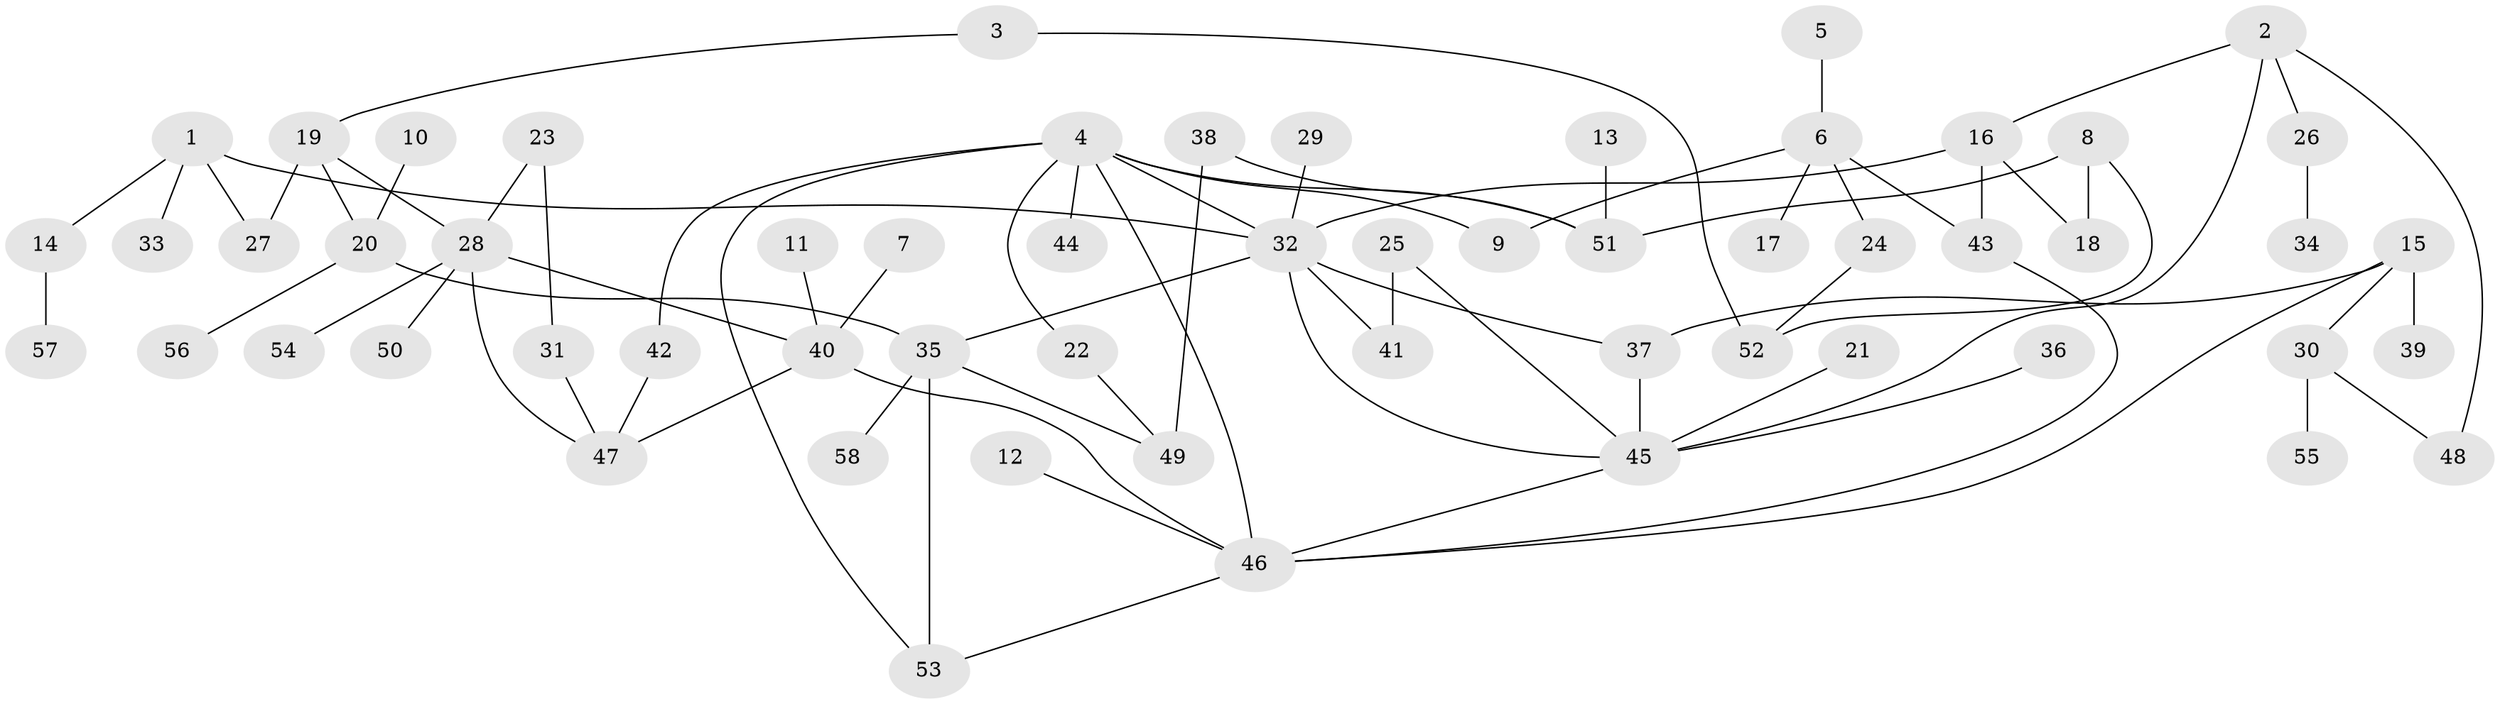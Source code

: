 // original degree distribution, {7: 0.02608695652173913, 5: 0.05217391304347826, 4: 0.06086956521739131, 6: 0.017391304347826087, 2: 0.2956521739130435, 3: 0.20869565217391303, 1: 0.3391304347826087}
// Generated by graph-tools (version 1.1) at 2025/49/03/09/25 03:49:25]
// undirected, 58 vertices, 77 edges
graph export_dot {
graph [start="1"]
  node [color=gray90,style=filled];
  1;
  2;
  3;
  4;
  5;
  6;
  7;
  8;
  9;
  10;
  11;
  12;
  13;
  14;
  15;
  16;
  17;
  18;
  19;
  20;
  21;
  22;
  23;
  24;
  25;
  26;
  27;
  28;
  29;
  30;
  31;
  32;
  33;
  34;
  35;
  36;
  37;
  38;
  39;
  40;
  41;
  42;
  43;
  44;
  45;
  46;
  47;
  48;
  49;
  50;
  51;
  52;
  53;
  54;
  55;
  56;
  57;
  58;
  1 -- 14 [weight=1.0];
  1 -- 27 [weight=1.0];
  1 -- 32 [weight=1.0];
  1 -- 33 [weight=1.0];
  2 -- 16 [weight=1.0];
  2 -- 26 [weight=1.0];
  2 -- 45 [weight=1.0];
  2 -- 48 [weight=1.0];
  3 -- 19 [weight=1.0];
  3 -- 52 [weight=1.0];
  4 -- 9 [weight=1.0];
  4 -- 22 [weight=1.0];
  4 -- 32 [weight=1.0];
  4 -- 42 [weight=1.0];
  4 -- 44 [weight=1.0];
  4 -- 46 [weight=1.0];
  4 -- 51 [weight=1.0];
  4 -- 53 [weight=1.0];
  5 -- 6 [weight=1.0];
  6 -- 9 [weight=1.0];
  6 -- 17 [weight=1.0];
  6 -- 24 [weight=1.0];
  6 -- 43 [weight=1.0];
  7 -- 40 [weight=1.0];
  8 -- 18 [weight=1.0];
  8 -- 51 [weight=1.0];
  8 -- 52 [weight=1.0];
  10 -- 20 [weight=1.0];
  11 -- 40 [weight=1.0];
  12 -- 46 [weight=1.0];
  13 -- 51 [weight=1.0];
  14 -- 57 [weight=1.0];
  15 -- 30 [weight=1.0];
  15 -- 37 [weight=1.0];
  15 -- 39 [weight=1.0];
  15 -- 46 [weight=1.0];
  16 -- 18 [weight=1.0];
  16 -- 32 [weight=1.0];
  16 -- 43 [weight=1.0];
  19 -- 20 [weight=1.0];
  19 -- 27 [weight=2.0];
  19 -- 28 [weight=1.0];
  20 -- 35 [weight=1.0];
  20 -- 56 [weight=1.0];
  21 -- 45 [weight=1.0];
  22 -- 49 [weight=1.0];
  23 -- 28 [weight=1.0];
  23 -- 31 [weight=1.0];
  24 -- 52 [weight=1.0];
  25 -- 41 [weight=1.0];
  25 -- 45 [weight=1.0];
  26 -- 34 [weight=1.0];
  28 -- 40 [weight=1.0];
  28 -- 47 [weight=1.0];
  28 -- 50 [weight=1.0];
  28 -- 54 [weight=1.0];
  29 -- 32 [weight=1.0];
  30 -- 48 [weight=1.0];
  30 -- 55 [weight=1.0];
  31 -- 47 [weight=1.0];
  32 -- 35 [weight=1.0];
  32 -- 37 [weight=1.0];
  32 -- 41 [weight=1.0];
  32 -- 45 [weight=1.0];
  35 -- 49 [weight=1.0];
  35 -- 53 [weight=1.0];
  35 -- 58 [weight=1.0];
  36 -- 45 [weight=1.0];
  37 -- 45 [weight=1.0];
  38 -- 49 [weight=1.0];
  38 -- 51 [weight=1.0];
  40 -- 46 [weight=1.0];
  40 -- 47 [weight=1.0];
  42 -- 47 [weight=1.0];
  43 -- 46 [weight=1.0];
  45 -- 46 [weight=1.0];
  46 -- 53 [weight=1.0];
}
